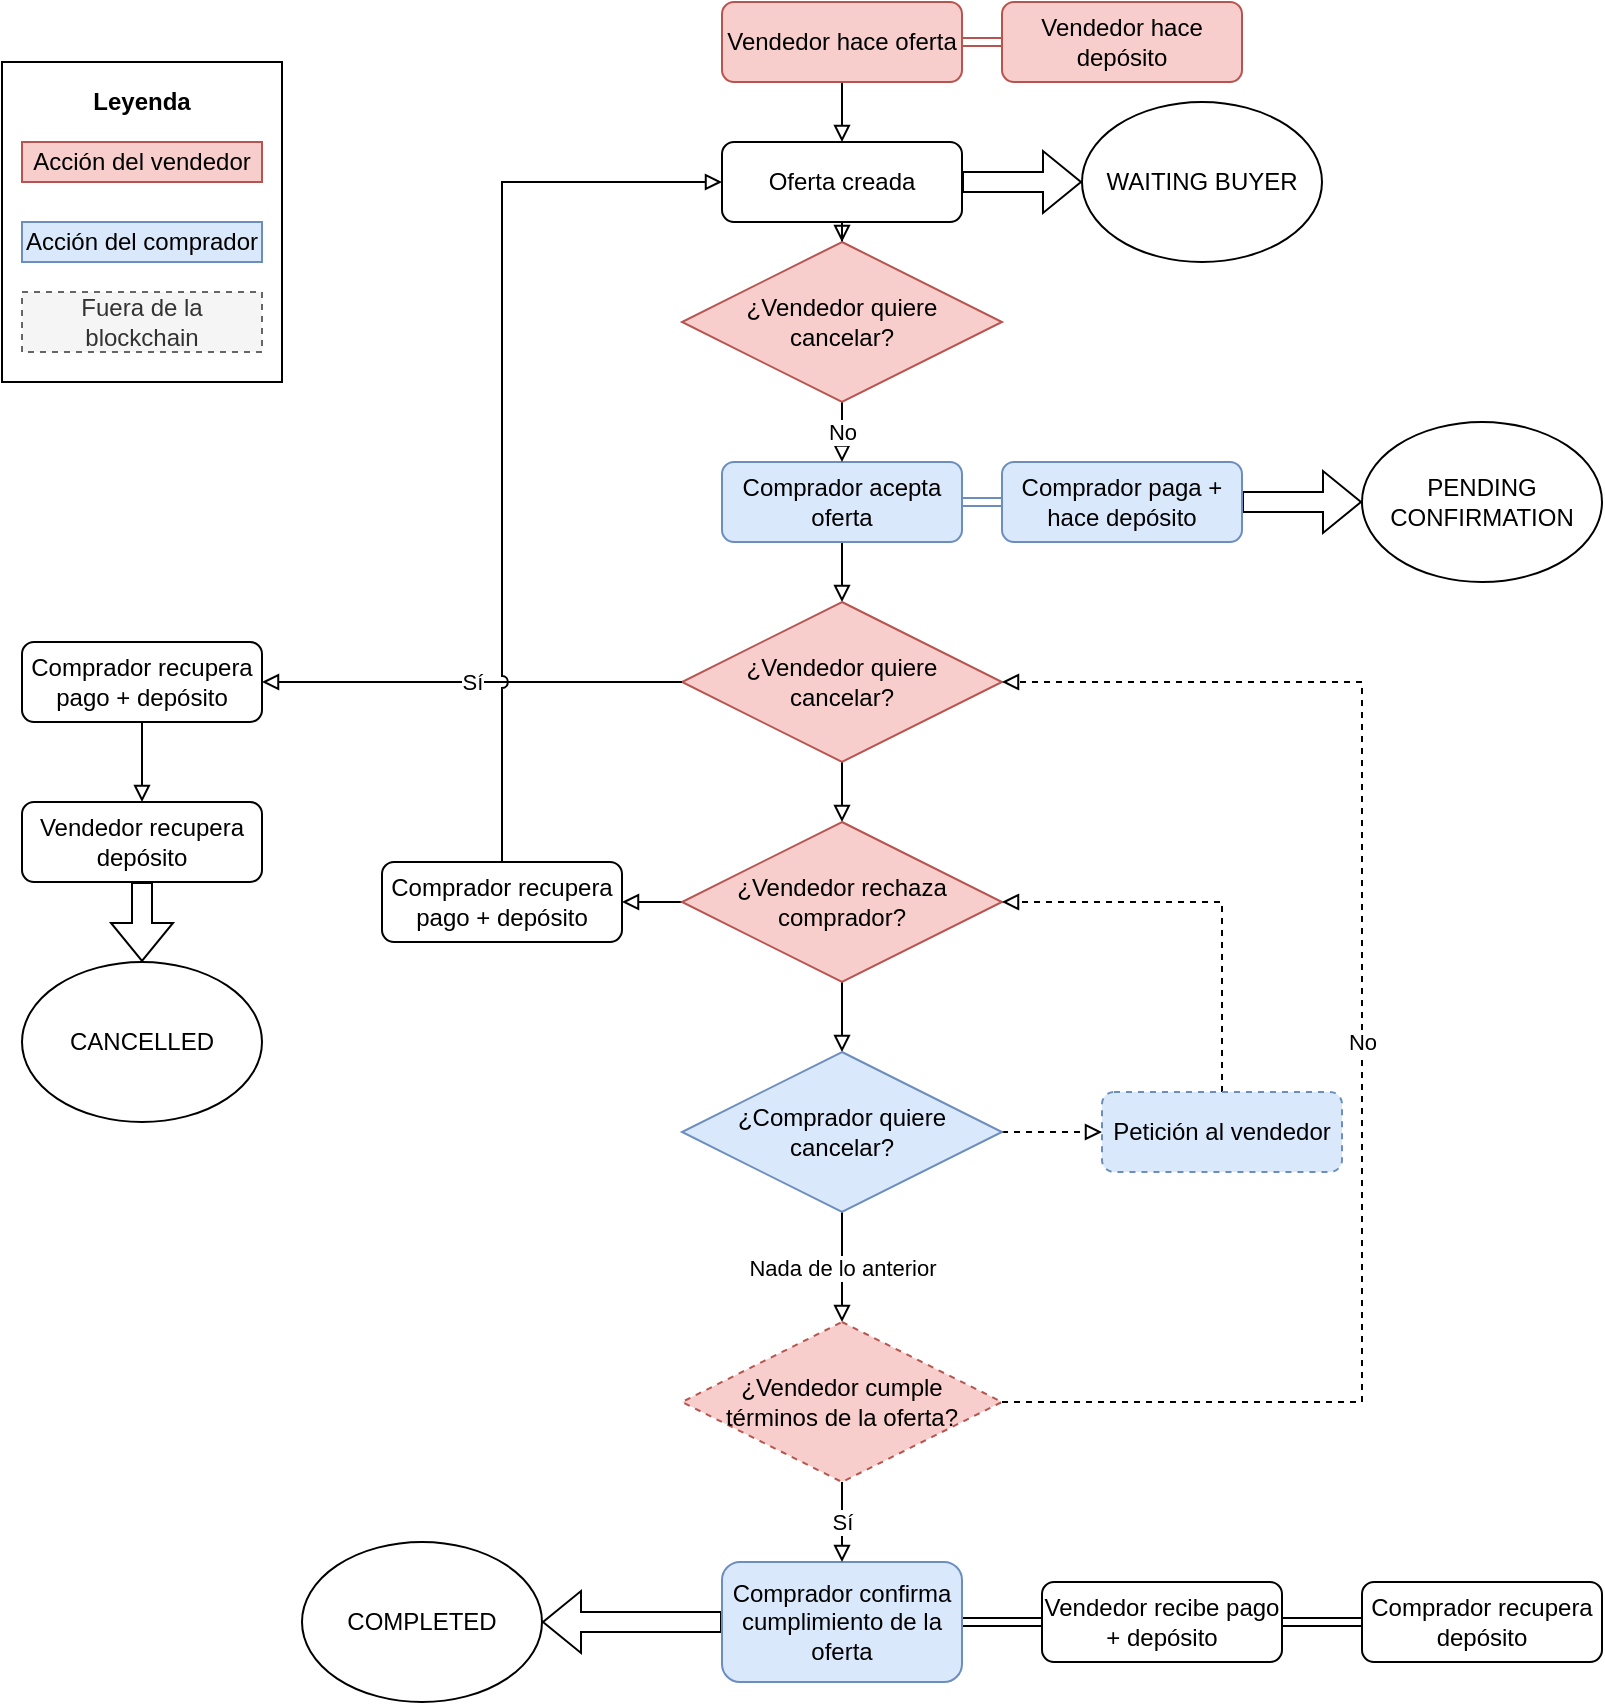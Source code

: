 <mxfile version="12.9.5" type="device"><diagram id="C5RBs43oDa-KdzZeNtuy" name="Page-1"><mxGraphModel dx="868" dy="400" grid="1" gridSize="10" guides="1" tooltips="1" connect="1" arrows="1" fold="1" page="1" pageScale="1" pageWidth="827" pageHeight="1169" math="0" shadow="0"><root><mxCell id="WIyWlLk6GJQsqaUBKTNV-0"/><mxCell id="WIyWlLk6GJQsqaUBKTNV-1" parent="WIyWlLk6GJQsqaUBKTNV-0"/><mxCell id="QItU0diszj3aFZjWK_J9-103" value="" style="rounded=0;whiteSpace=wrap;html=1;" vertex="1" parent="WIyWlLk6GJQsqaUBKTNV-1"><mxGeometry x="10" y="80" width="140" height="160" as="geometry"/></mxCell><mxCell id="QItU0diszj3aFZjWK_J9-24" style="edgeStyle=orthogonalEdgeStyle;rounded=0;orthogonalLoop=1;jettySize=auto;html=1;exitX=1;exitY=0.5;exitDx=0;exitDy=0;endArrow=block;endFill=0;shape=link;fillColor=#f8cecc;strokeColor=#b85450;" edge="1" parent="WIyWlLk6GJQsqaUBKTNV-1" source="QItU0diszj3aFZjWK_J9-14" target="QItU0diszj3aFZjWK_J9-17"><mxGeometry relative="1" as="geometry"/></mxCell><mxCell id="QItU0diszj3aFZjWK_J9-77" style="edgeStyle=orthogonalEdgeStyle;rounded=0;orthogonalLoop=1;jettySize=auto;html=1;exitX=0.5;exitY=1;exitDx=0;exitDy=0;endArrow=block;endFill=0;" edge="1" parent="WIyWlLk6GJQsqaUBKTNV-1" source="QItU0diszj3aFZjWK_J9-14" target="QItU0diszj3aFZjWK_J9-75"><mxGeometry relative="1" as="geometry"/></mxCell><mxCell id="QItU0diszj3aFZjWK_J9-14" value="Vendedor hace oferta" style="rounded=1;whiteSpace=wrap;html=1;fillColor=#f8cecc;strokeColor=#b85450;" vertex="1" parent="WIyWlLk6GJQsqaUBKTNV-1"><mxGeometry x="370" y="50" width="120" height="40" as="geometry"/></mxCell><mxCell id="QItU0diszj3aFZjWK_J9-25" style="edgeStyle=orthogonalEdgeStyle;rounded=0;orthogonalLoop=1;jettySize=auto;html=1;exitX=1;exitY=0.5;exitDx=0;exitDy=0;endArrow=block;endFill=0;shape=link;fillColor=#dae8fc;strokeColor=#6c8ebf;" edge="1" parent="WIyWlLk6GJQsqaUBKTNV-1" source="QItU0diszj3aFZjWK_J9-15" target="QItU0diszj3aFZjWK_J9-18"><mxGeometry relative="1" as="geometry"/></mxCell><mxCell id="QItU0diszj3aFZjWK_J9-72" style="edgeStyle=orthogonalEdgeStyle;rounded=0;orthogonalLoop=1;jettySize=auto;html=1;exitX=0.5;exitY=1;exitDx=0;exitDy=0;endArrow=block;endFill=0;" edge="1" parent="WIyWlLk6GJQsqaUBKTNV-1" source="QItU0diszj3aFZjWK_J9-15" target="QItU0diszj3aFZjWK_J9-33"><mxGeometry relative="1" as="geometry"/></mxCell><mxCell id="QItU0diszj3aFZjWK_J9-15" value="Comprador acepta oferta" style="rounded=1;whiteSpace=wrap;html=1;fillColor=#dae8fc;strokeColor=#6c8ebf;" vertex="1" parent="WIyWlLk6GJQsqaUBKTNV-1"><mxGeometry x="370" y="280" width="120" height="40" as="geometry"/></mxCell><mxCell id="QItU0diszj3aFZjWK_J9-17" value="Vendedor hace depósito" style="rounded=1;whiteSpace=wrap;html=1;fillColor=#f8cecc;strokeColor=#b85450;" vertex="1" parent="WIyWlLk6GJQsqaUBKTNV-1"><mxGeometry x="510" y="50" width="120" height="40" as="geometry"/></mxCell><mxCell id="QItU0diszj3aFZjWK_J9-64" style="edgeStyle=orthogonalEdgeStyle;rounded=0;orthogonalLoop=1;jettySize=auto;html=1;exitX=1;exitY=0.5;exitDx=0;exitDy=0;endArrow=classic;endFill=1;shape=flexArrow;" edge="1" parent="WIyWlLk6GJQsqaUBKTNV-1" source="QItU0diszj3aFZjWK_J9-18" target="QItU0diszj3aFZjWK_J9-50"><mxGeometry relative="1" as="geometry"/></mxCell><mxCell id="QItU0diszj3aFZjWK_J9-18" value="Comprador paga + hace depósito" style="rounded=1;whiteSpace=wrap;html=1;fillColor=#dae8fc;strokeColor=#6c8ebf;" vertex="1" parent="WIyWlLk6GJQsqaUBKTNV-1"><mxGeometry x="510" y="280" width="120" height="40" as="geometry"/></mxCell><mxCell id="QItU0diszj3aFZjWK_J9-79" style="edgeStyle=orthogonalEdgeStyle;rounded=0;orthogonalLoop=1;jettySize=auto;html=1;exitX=0.5;exitY=1;exitDx=0;exitDy=0;endArrow=block;endFill=0;" edge="1" parent="WIyWlLk6GJQsqaUBKTNV-1" source="QItU0diszj3aFZjWK_J9-33" target="QItU0diszj3aFZjWK_J9-34"><mxGeometry relative="1" as="geometry"/></mxCell><mxCell id="QItU0diszj3aFZjWK_J9-33" value="¿Vendedor quiere&lt;br&gt;cancelar?" style="rhombus;whiteSpace=wrap;html=1;fillColor=#f8cecc;strokeColor=#b85450;" vertex="1" parent="WIyWlLk6GJQsqaUBKTNV-1"><mxGeometry x="350" y="350" width="160" height="80" as="geometry"/></mxCell><mxCell id="QItU0diszj3aFZjWK_J9-60" value="Sí" style="edgeStyle=orthogonalEdgeStyle;rounded=0;orthogonalLoop=1;jettySize=auto;html=1;exitX=0;exitY=0.5;exitDx=0;exitDy=0;endArrow=block;endFill=0;" edge="1" parent="WIyWlLk6GJQsqaUBKTNV-1" source="QItU0diszj3aFZjWK_J9-33" target="QItU0diszj3aFZjWK_J9-56"><mxGeometry relative="1" as="geometry"><Array as="points"><mxPoint x="210" y="390"/><mxPoint x="210" y="390"/></Array></mxGeometry></mxCell><mxCell id="QItU0diszj3aFZjWK_J9-80" style="edgeStyle=orthogonalEdgeStyle;rounded=0;orthogonalLoop=1;jettySize=auto;html=1;exitX=0.5;exitY=1;exitDx=0;exitDy=0;endArrow=block;endFill=0;" edge="1" parent="WIyWlLk6GJQsqaUBKTNV-1" source="QItU0diszj3aFZjWK_J9-34" target="QItU0diszj3aFZjWK_J9-38"><mxGeometry relative="1" as="geometry"/></mxCell><mxCell id="QItU0diszj3aFZjWK_J9-95" style="edgeStyle=orthogonalEdgeStyle;rounded=0;orthogonalLoop=1;jettySize=auto;html=1;exitX=0;exitY=0.5;exitDx=0;exitDy=0;endArrow=block;endFill=0;" edge="1" parent="WIyWlLk6GJQsqaUBKTNV-1" source="QItU0diszj3aFZjWK_J9-34" target="QItU0diszj3aFZjWK_J9-91"><mxGeometry relative="1" as="geometry"/></mxCell><mxCell id="QItU0diszj3aFZjWK_J9-34" value="¿Vendedor rechaza comprador?" style="rhombus;whiteSpace=wrap;html=1;fillColor=#f8cecc;strokeColor=#b85450;" vertex="1" parent="WIyWlLk6GJQsqaUBKTNV-1"><mxGeometry x="350" y="460" width="160" height="80" as="geometry"/></mxCell><mxCell id="QItU0diszj3aFZjWK_J9-70" style="edgeStyle=orthogonalEdgeStyle;rounded=0;orthogonalLoop=1;jettySize=auto;html=1;exitX=1;exitY=0.5;exitDx=0;exitDy=0;endArrow=block;endFill=0;dashed=1;" edge="1" parent="WIyWlLk6GJQsqaUBKTNV-1" source="QItU0diszj3aFZjWK_J9-38" target="QItU0diszj3aFZjWK_J9-69"><mxGeometry relative="1" as="geometry"/></mxCell><mxCell id="QItU0diszj3aFZjWK_J9-83" value="Nada de lo anterior" style="edgeStyle=orthogonalEdgeStyle;rounded=0;orthogonalLoop=1;jettySize=auto;html=1;exitX=0.5;exitY=1;exitDx=0;exitDy=0;endArrow=block;endFill=0;" edge="1" parent="WIyWlLk6GJQsqaUBKTNV-1" source="QItU0diszj3aFZjWK_J9-38" target="QItU0diszj3aFZjWK_J9-82"><mxGeometry relative="1" as="geometry"/></mxCell><mxCell id="QItU0diszj3aFZjWK_J9-38" value="¿Comprador quiere&lt;br&gt;cancelar?" style="rhombus;whiteSpace=wrap;html=1;fillColor=#dae8fc;strokeColor=#6c8ebf;" vertex="1" parent="WIyWlLk6GJQsqaUBKTNV-1"><mxGeometry x="350" y="575" width="160" height="80" as="geometry"/></mxCell><mxCell id="QItU0diszj3aFZjWK_J9-41" style="edgeStyle=orthogonalEdgeStyle;rounded=0;orthogonalLoop=1;jettySize=auto;html=1;exitX=1;exitY=0.5;exitDx=0;exitDy=0;endArrow=block;endFill=0;shape=link;" edge="1" parent="WIyWlLk6GJQsqaUBKTNV-1" source="QItU0diszj3aFZjWK_J9-42" target="QItU0diszj3aFZjWK_J9-44"><mxGeometry relative="1" as="geometry"/></mxCell><mxCell id="QItU0diszj3aFZjWK_J9-65" style="edgeStyle=orthogonalEdgeStyle;rounded=0;orthogonalLoop=1;jettySize=auto;html=1;exitX=0;exitY=0.5;exitDx=0;exitDy=0;endArrow=block;endFill=0;shape=flexArrow;" edge="1" parent="WIyWlLk6GJQsqaUBKTNV-1" source="QItU0diszj3aFZjWK_J9-42" target="QItU0diszj3aFZjWK_J9-62"><mxGeometry relative="1" as="geometry"/></mxCell><mxCell id="QItU0diszj3aFZjWK_J9-42" value="Comprador confirma cumplimiento de la oferta" style="rounded=1;whiteSpace=wrap;html=1;fillColor=#dae8fc;strokeColor=#6c8ebf;" vertex="1" parent="WIyWlLk6GJQsqaUBKTNV-1"><mxGeometry x="370" y="830" width="120" height="60" as="geometry"/></mxCell><mxCell id="QItU0diszj3aFZjWK_J9-43" style="edgeStyle=orthogonalEdgeStyle;rounded=0;orthogonalLoop=1;jettySize=auto;html=1;exitX=1;exitY=0.5;exitDx=0;exitDy=0;endArrow=block;endFill=0;shape=link;" edge="1" parent="WIyWlLk6GJQsqaUBKTNV-1" source="QItU0diszj3aFZjWK_J9-44" target="QItU0diszj3aFZjWK_J9-45"><mxGeometry relative="1" as="geometry"/></mxCell><mxCell id="QItU0diszj3aFZjWK_J9-44" value="Vendedor recibe pago + depósito" style="rounded=1;whiteSpace=wrap;html=1;" vertex="1" parent="WIyWlLk6GJQsqaUBKTNV-1"><mxGeometry x="530" y="840" width="120" height="40" as="geometry"/></mxCell><mxCell id="QItU0diszj3aFZjWK_J9-45" value="Comprador recupera depósito" style="rounded=1;whiteSpace=wrap;html=1;" vertex="1" parent="WIyWlLk6GJQsqaUBKTNV-1"><mxGeometry x="690" y="840" width="120" height="40" as="geometry"/></mxCell><mxCell id="QItU0diszj3aFZjWK_J9-50" value="PENDING CONFIRMATION" style="ellipse;whiteSpace=wrap;html=1;" vertex="1" parent="WIyWlLk6GJQsqaUBKTNV-1"><mxGeometry x="690" y="260" width="120" height="80" as="geometry"/></mxCell><mxCell id="QItU0diszj3aFZjWK_J9-51" value="WAITING BUYER" style="ellipse;whiteSpace=wrap;html=1;" vertex="1" parent="WIyWlLk6GJQsqaUBKTNV-1"><mxGeometry x="550" y="100" width="120" height="80" as="geometry"/></mxCell><mxCell id="QItU0diszj3aFZjWK_J9-61" style="edgeStyle=orthogonalEdgeStyle;rounded=0;orthogonalLoop=1;jettySize=auto;html=1;exitX=0.5;exitY=1;exitDx=0;exitDy=0;endArrow=block;endFill=0;" edge="1" parent="WIyWlLk6GJQsqaUBKTNV-1" source="QItU0diszj3aFZjWK_J9-56" target="QItU0diszj3aFZjWK_J9-57"><mxGeometry relative="1" as="geometry"/></mxCell><mxCell id="QItU0diszj3aFZjWK_J9-56" value="Comprador recupera pago + depósito" style="rounded=1;whiteSpace=wrap;html=1;" vertex="1" parent="WIyWlLk6GJQsqaUBKTNV-1"><mxGeometry x="20" y="370" width="120" height="40" as="geometry"/></mxCell><mxCell id="QItU0diszj3aFZjWK_J9-59" style="edgeStyle=orthogonalEdgeStyle;rounded=0;orthogonalLoop=1;jettySize=auto;html=1;exitX=0.5;exitY=1;exitDx=0;exitDy=0;endArrow=block;endFill=0;shape=flexArrow;" edge="1" parent="WIyWlLk6GJQsqaUBKTNV-1" source="QItU0diszj3aFZjWK_J9-57" target="QItU0diszj3aFZjWK_J9-58"><mxGeometry relative="1" as="geometry"/></mxCell><mxCell id="QItU0diszj3aFZjWK_J9-57" value="Vendedor recupera depósito" style="rounded=1;whiteSpace=wrap;html=1;" vertex="1" parent="WIyWlLk6GJQsqaUBKTNV-1"><mxGeometry x="20" y="450" width="120" height="40" as="geometry"/></mxCell><mxCell id="QItU0diszj3aFZjWK_J9-58" value="CANCELLED" style="ellipse;whiteSpace=wrap;html=1;" vertex="1" parent="WIyWlLk6GJQsqaUBKTNV-1"><mxGeometry x="20" y="530" width="120" height="80" as="geometry"/></mxCell><mxCell id="QItU0diszj3aFZjWK_J9-62" value="COMPLETED" style="ellipse;whiteSpace=wrap;html=1;" vertex="1" parent="WIyWlLk6GJQsqaUBKTNV-1"><mxGeometry x="160" y="820" width="120" height="80" as="geometry"/></mxCell><mxCell id="QItU0diszj3aFZjWK_J9-71" style="edgeStyle=orthogonalEdgeStyle;rounded=0;orthogonalLoop=1;jettySize=auto;html=1;exitX=0.5;exitY=0;exitDx=0;exitDy=0;entryX=1;entryY=0.5;entryDx=0;entryDy=0;endArrow=block;endFill=0;dashed=1;" edge="1" parent="WIyWlLk6GJQsqaUBKTNV-1" source="QItU0diszj3aFZjWK_J9-69" target="QItU0diszj3aFZjWK_J9-34"><mxGeometry relative="1" as="geometry"/></mxCell><mxCell id="QItU0diszj3aFZjWK_J9-69" value="Petición al vendedor" style="rounded=1;whiteSpace=wrap;html=1;fillColor=#dae8fc;strokeColor=#6c8ebf;dashed=1;" vertex="1" parent="WIyWlLk6GJQsqaUBKTNV-1"><mxGeometry x="560" y="595" width="120" height="40" as="geometry"/></mxCell><mxCell id="QItU0diszj3aFZjWK_J9-76" style="edgeStyle=orthogonalEdgeStyle;shape=flexArrow;rounded=0;orthogonalLoop=1;jettySize=auto;html=1;exitX=1;exitY=0.5;exitDx=0;exitDy=0;endArrow=classic;endFill=1;" edge="1" parent="WIyWlLk6GJQsqaUBKTNV-1" source="QItU0diszj3aFZjWK_J9-75" target="QItU0diszj3aFZjWK_J9-51"><mxGeometry relative="1" as="geometry"/></mxCell><mxCell id="QItU0diszj3aFZjWK_J9-89" style="edgeStyle=orthogonalEdgeStyle;rounded=0;orthogonalLoop=1;jettySize=auto;html=1;exitX=0.5;exitY=1;exitDx=0;exitDy=0;endArrow=block;endFill=0;" edge="1" parent="WIyWlLk6GJQsqaUBKTNV-1" source="QItU0diszj3aFZjWK_J9-75" target="QItU0diszj3aFZjWK_J9-87"><mxGeometry relative="1" as="geometry"/></mxCell><mxCell id="QItU0diszj3aFZjWK_J9-75" value="Oferta creada" style="rounded=1;whiteSpace=wrap;html=1;" vertex="1" parent="WIyWlLk6GJQsqaUBKTNV-1"><mxGeometry x="370" y="120" width="120" height="40" as="geometry"/></mxCell><mxCell id="QItU0diszj3aFZjWK_J9-85" value="Sí" style="edgeStyle=orthogonalEdgeStyle;rounded=0;orthogonalLoop=1;jettySize=auto;html=1;exitX=0.5;exitY=1;exitDx=0;exitDy=0;endArrow=block;endFill=0;" edge="1" parent="WIyWlLk6GJQsqaUBKTNV-1" source="QItU0diszj3aFZjWK_J9-82" target="QItU0diszj3aFZjWK_J9-42"><mxGeometry relative="1" as="geometry"/></mxCell><mxCell id="QItU0diszj3aFZjWK_J9-86" value="No" style="edgeStyle=orthogonalEdgeStyle;rounded=0;orthogonalLoop=1;jettySize=auto;html=1;exitX=1;exitY=0.5;exitDx=0;exitDy=0;entryX=1;entryY=0.5;entryDx=0;entryDy=0;endArrow=block;endFill=0;dashed=1;" edge="1" parent="WIyWlLk6GJQsqaUBKTNV-1" source="QItU0diszj3aFZjWK_J9-82" target="QItU0diszj3aFZjWK_J9-33"><mxGeometry relative="1" as="geometry"><Array as="points"><mxPoint x="690" y="750"/><mxPoint x="690" y="390"/></Array></mxGeometry></mxCell><mxCell id="QItU0diszj3aFZjWK_J9-82" value="¿Vendedor cumple&lt;br&gt;términos de la oferta?" style="rhombus;whiteSpace=wrap;html=1;fillColor=#f8cecc;strokeColor=#b85450;dashed=1;" vertex="1" parent="WIyWlLk6GJQsqaUBKTNV-1"><mxGeometry x="350" y="710" width="160" height="80" as="geometry"/></mxCell><mxCell id="QItU0diszj3aFZjWK_J9-88" value="No" style="edgeStyle=orthogonalEdgeStyle;rounded=0;orthogonalLoop=1;jettySize=auto;html=1;exitX=0.5;exitY=1;exitDx=0;exitDy=0;endArrow=block;endFill=0;" edge="1" parent="WIyWlLk6GJQsqaUBKTNV-1" source="QItU0diszj3aFZjWK_J9-87" target="QItU0diszj3aFZjWK_J9-15"><mxGeometry relative="1" as="geometry"/></mxCell><mxCell id="QItU0diszj3aFZjWK_J9-87" value="¿Vendedor quiere&lt;br&gt;cancelar?" style="rhombus;whiteSpace=wrap;html=1;fillColor=#f8cecc;strokeColor=#b85450;" vertex="1" parent="WIyWlLk6GJQsqaUBKTNV-1"><mxGeometry x="350" y="170" width="160" height="80" as="geometry"/></mxCell><mxCell id="QItU0diszj3aFZjWK_J9-94" style="edgeStyle=orthogonalEdgeStyle;rounded=0;orthogonalLoop=1;jettySize=auto;html=1;exitX=0.5;exitY=0;exitDx=0;exitDy=0;entryX=0;entryY=0.5;entryDx=0;entryDy=0;endArrow=block;endFill=0;jumpStyle=arc;" edge="1" parent="WIyWlLk6GJQsqaUBKTNV-1" source="QItU0diszj3aFZjWK_J9-91" target="QItU0diszj3aFZjWK_J9-75"><mxGeometry relative="1" as="geometry"/></mxCell><mxCell id="QItU0diszj3aFZjWK_J9-91" value="Comprador recupera pago + depósito" style="rounded=1;whiteSpace=wrap;html=1;" vertex="1" parent="WIyWlLk6GJQsqaUBKTNV-1"><mxGeometry x="200" y="480" width="120" height="40" as="geometry"/></mxCell><mxCell id="QItU0diszj3aFZjWK_J9-99" value="Leyenda" style="text;html=1;strokeColor=none;fillColor=none;align=center;verticalAlign=middle;whiteSpace=wrap;rounded=0;dashed=1;fontStyle=1" vertex="1" parent="WIyWlLk6GJQsqaUBKTNV-1"><mxGeometry x="60" y="90" width="40" height="20" as="geometry"/></mxCell><mxCell id="QItU0diszj3aFZjWK_J9-100" value="Acción del vendedor" style="text;html=1;strokeColor=#b85450;fillColor=#f8cecc;align=center;verticalAlign=middle;whiteSpace=wrap;rounded=0;" vertex="1" parent="WIyWlLk6GJQsqaUBKTNV-1"><mxGeometry x="20" y="120" width="120" height="20" as="geometry"/></mxCell><mxCell id="QItU0diszj3aFZjWK_J9-101" value="Acción del comprador" style="text;html=1;strokeColor=#6c8ebf;fillColor=#dae8fc;align=center;verticalAlign=middle;whiteSpace=wrap;rounded=0;" vertex="1" parent="WIyWlLk6GJQsqaUBKTNV-1"><mxGeometry x="20" y="160" width="120" height="20" as="geometry"/></mxCell><mxCell id="QItU0diszj3aFZjWK_J9-102" value="Fuera de la blockchain" style="text;html=1;align=center;verticalAlign=middle;whiteSpace=wrap;rounded=0;fillColor=#f5f5f5;strokeColor=#666666;fontColor=#333333;dashed=1;" vertex="1" parent="WIyWlLk6GJQsqaUBKTNV-1"><mxGeometry x="20" y="195" width="120" height="30" as="geometry"/></mxCell></root></mxGraphModel></diagram></mxfile>